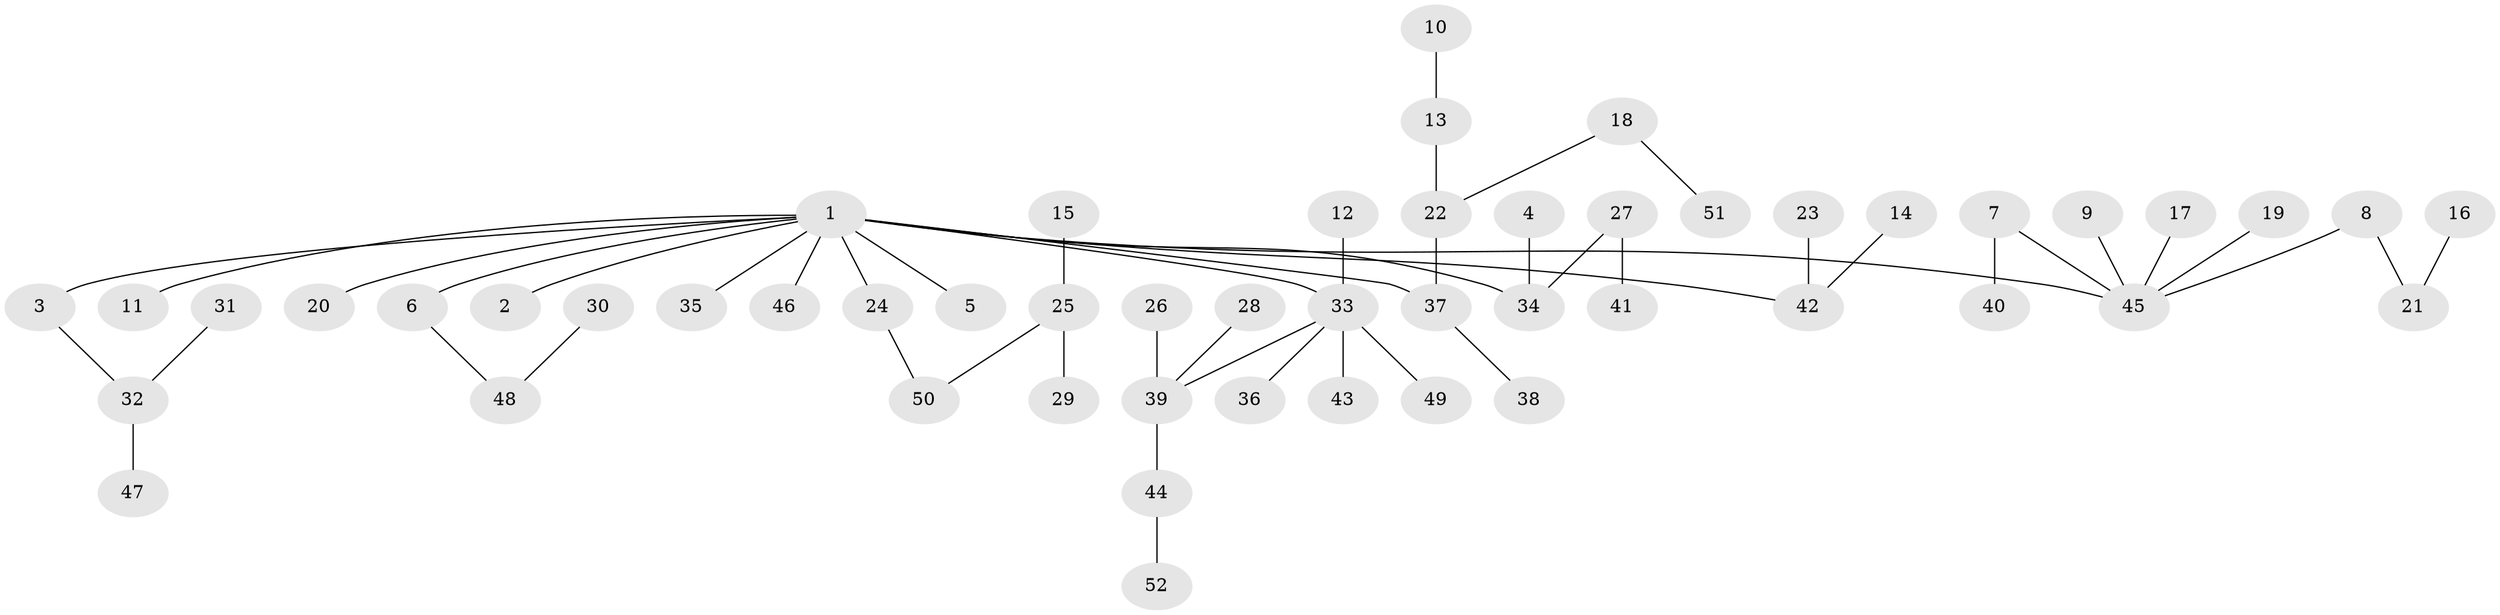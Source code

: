 // original degree distribution, {5: 0.057692307692307696, 11: 0.009615384615384616, 2: 0.19230769230769232, 3: 0.14423076923076922, 7: 0.009615384615384616, 4: 0.038461538461538464, 1: 0.5480769230769231}
// Generated by graph-tools (version 1.1) at 2025/26/03/09/25 03:26:24]
// undirected, 52 vertices, 51 edges
graph export_dot {
graph [start="1"]
  node [color=gray90,style=filled];
  1;
  2;
  3;
  4;
  5;
  6;
  7;
  8;
  9;
  10;
  11;
  12;
  13;
  14;
  15;
  16;
  17;
  18;
  19;
  20;
  21;
  22;
  23;
  24;
  25;
  26;
  27;
  28;
  29;
  30;
  31;
  32;
  33;
  34;
  35;
  36;
  37;
  38;
  39;
  40;
  41;
  42;
  43;
  44;
  45;
  46;
  47;
  48;
  49;
  50;
  51;
  52;
  1 -- 2 [weight=1.0];
  1 -- 3 [weight=1.0];
  1 -- 5 [weight=1.0];
  1 -- 6 [weight=1.0];
  1 -- 11 [weight=1.0];
  1 -- 20 [weight=1.0];
  1 -- 24 [weight=1.0];
  1 -- 33 [weight=1.0];
  1 -- 34 [weight=1.0];
  1 -- 35 [weight=1.0];
  1 -- 37 [weight=1.0];
  1 -- 42 [weight=1.0];
  1 -- 45 [weight=1.0];
  1 -- 46 [weight=1.0];
  3 -- 32 [weight=1.0];
  4 -- 34 [weight=1.0];
  6 -- 48 [weight=1.0];
  7 -- 40 [weight=1.0];
  7 -- 45 [weight=1.0];
  8 -- 21 [weight=1.0];
  8 -- 45 [weight=1.0];
  9 -- 45 [weight=1.0];
  10 -- 13 [weight=1.0];
  12 -- 33 [weight=1.0];
  13 -- 22 [weight=1.0];
  14 -- 42 [weight=1.0];
  15 -- 25 [weight=1.0];
  16 -- 21 [weight=1.0];
  17 -- 45 [weight=1.0];
  18 -- 22 [weight=1.0];
  18 -- 51 [weight=1.0];
  19 -- 45 [weight=1.0];
  22 -- 37 [weight=1.0];
  23 -- 42 [weight=1.0];
  24 -- 50 [weight=1.0];
  25 -- 29 [weight=1.0];
  25 -- 50 [weight=1.0];
  26 -- 39 [weight=1.0];
  27 -- 34 [weight=1.0];
  27 -- 41 [weight=1.0];
  28 -- 39 [weight=1.0];
  30 -- 48 [weight=1.0];
  31 -- 32 [weight=1.0];
  32 -- 47 [weight=1.0];
  33 -- 36 [weight=1.0];
  33 -- 39 [weight=1.0];
  33 -- 43 [weight=1.0];
  33 -- 49 [weight=1.0];
  37 -- 38 [weight=1.0];
  39 -- 44 [weight=1.0];
  44 -- 52 [weight=1.0];
}
